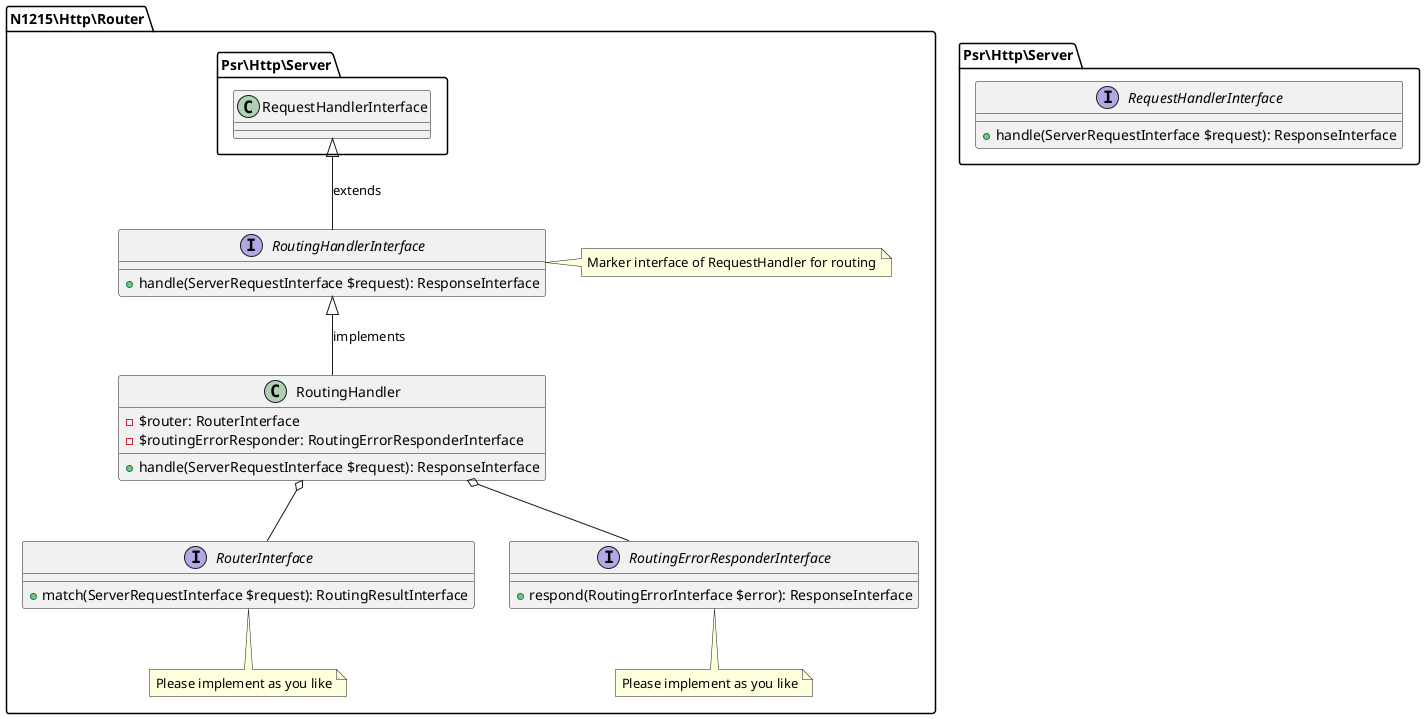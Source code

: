 @startuml

package N1215\Http\Router {

    interface RouterInterface {
        + match(ServerRequestInterface $request): RoutingResultInterface
    }
    note bottom of RouterInterface: Please implement as you like

    interface RoutingErrorResponderInterface {
        + respond(RoutingErrorInterface $error): ResponseInterface
    }
    note bottom of RoutingErrorResponderInterface: Please implement as you like

    interface RoutingHandlerInterface {
        + handle(ServerRequestInterface $request): ResponseInterface
    }
    note right of RoutingHandlerInterface: Marker interface of RequestHandler for routing

    class RoutingHandler {
        - $router: RouterInterface
        - $routingErrorResponder: RoutingErrorResponderInterface
        + handle(ServerRequestInterface $request): ResponseInterface
    }

    Psr\Http\Server.RequestHandlerInterface <|-- RoutingHandlerInterface: extends
    RoutingHandlerInterface <|-- RoutingHandler: implements

    RoutingHandler o-- RouterInterface
    RoutingHandler o-- RoutingErrorResponderInterface

}

namespace Psr\Http\Server {
    interface RequestHandlerInterface {
        + handle(ServerRequestInterface $request): ResponseInterface
    }
}

@enduml
